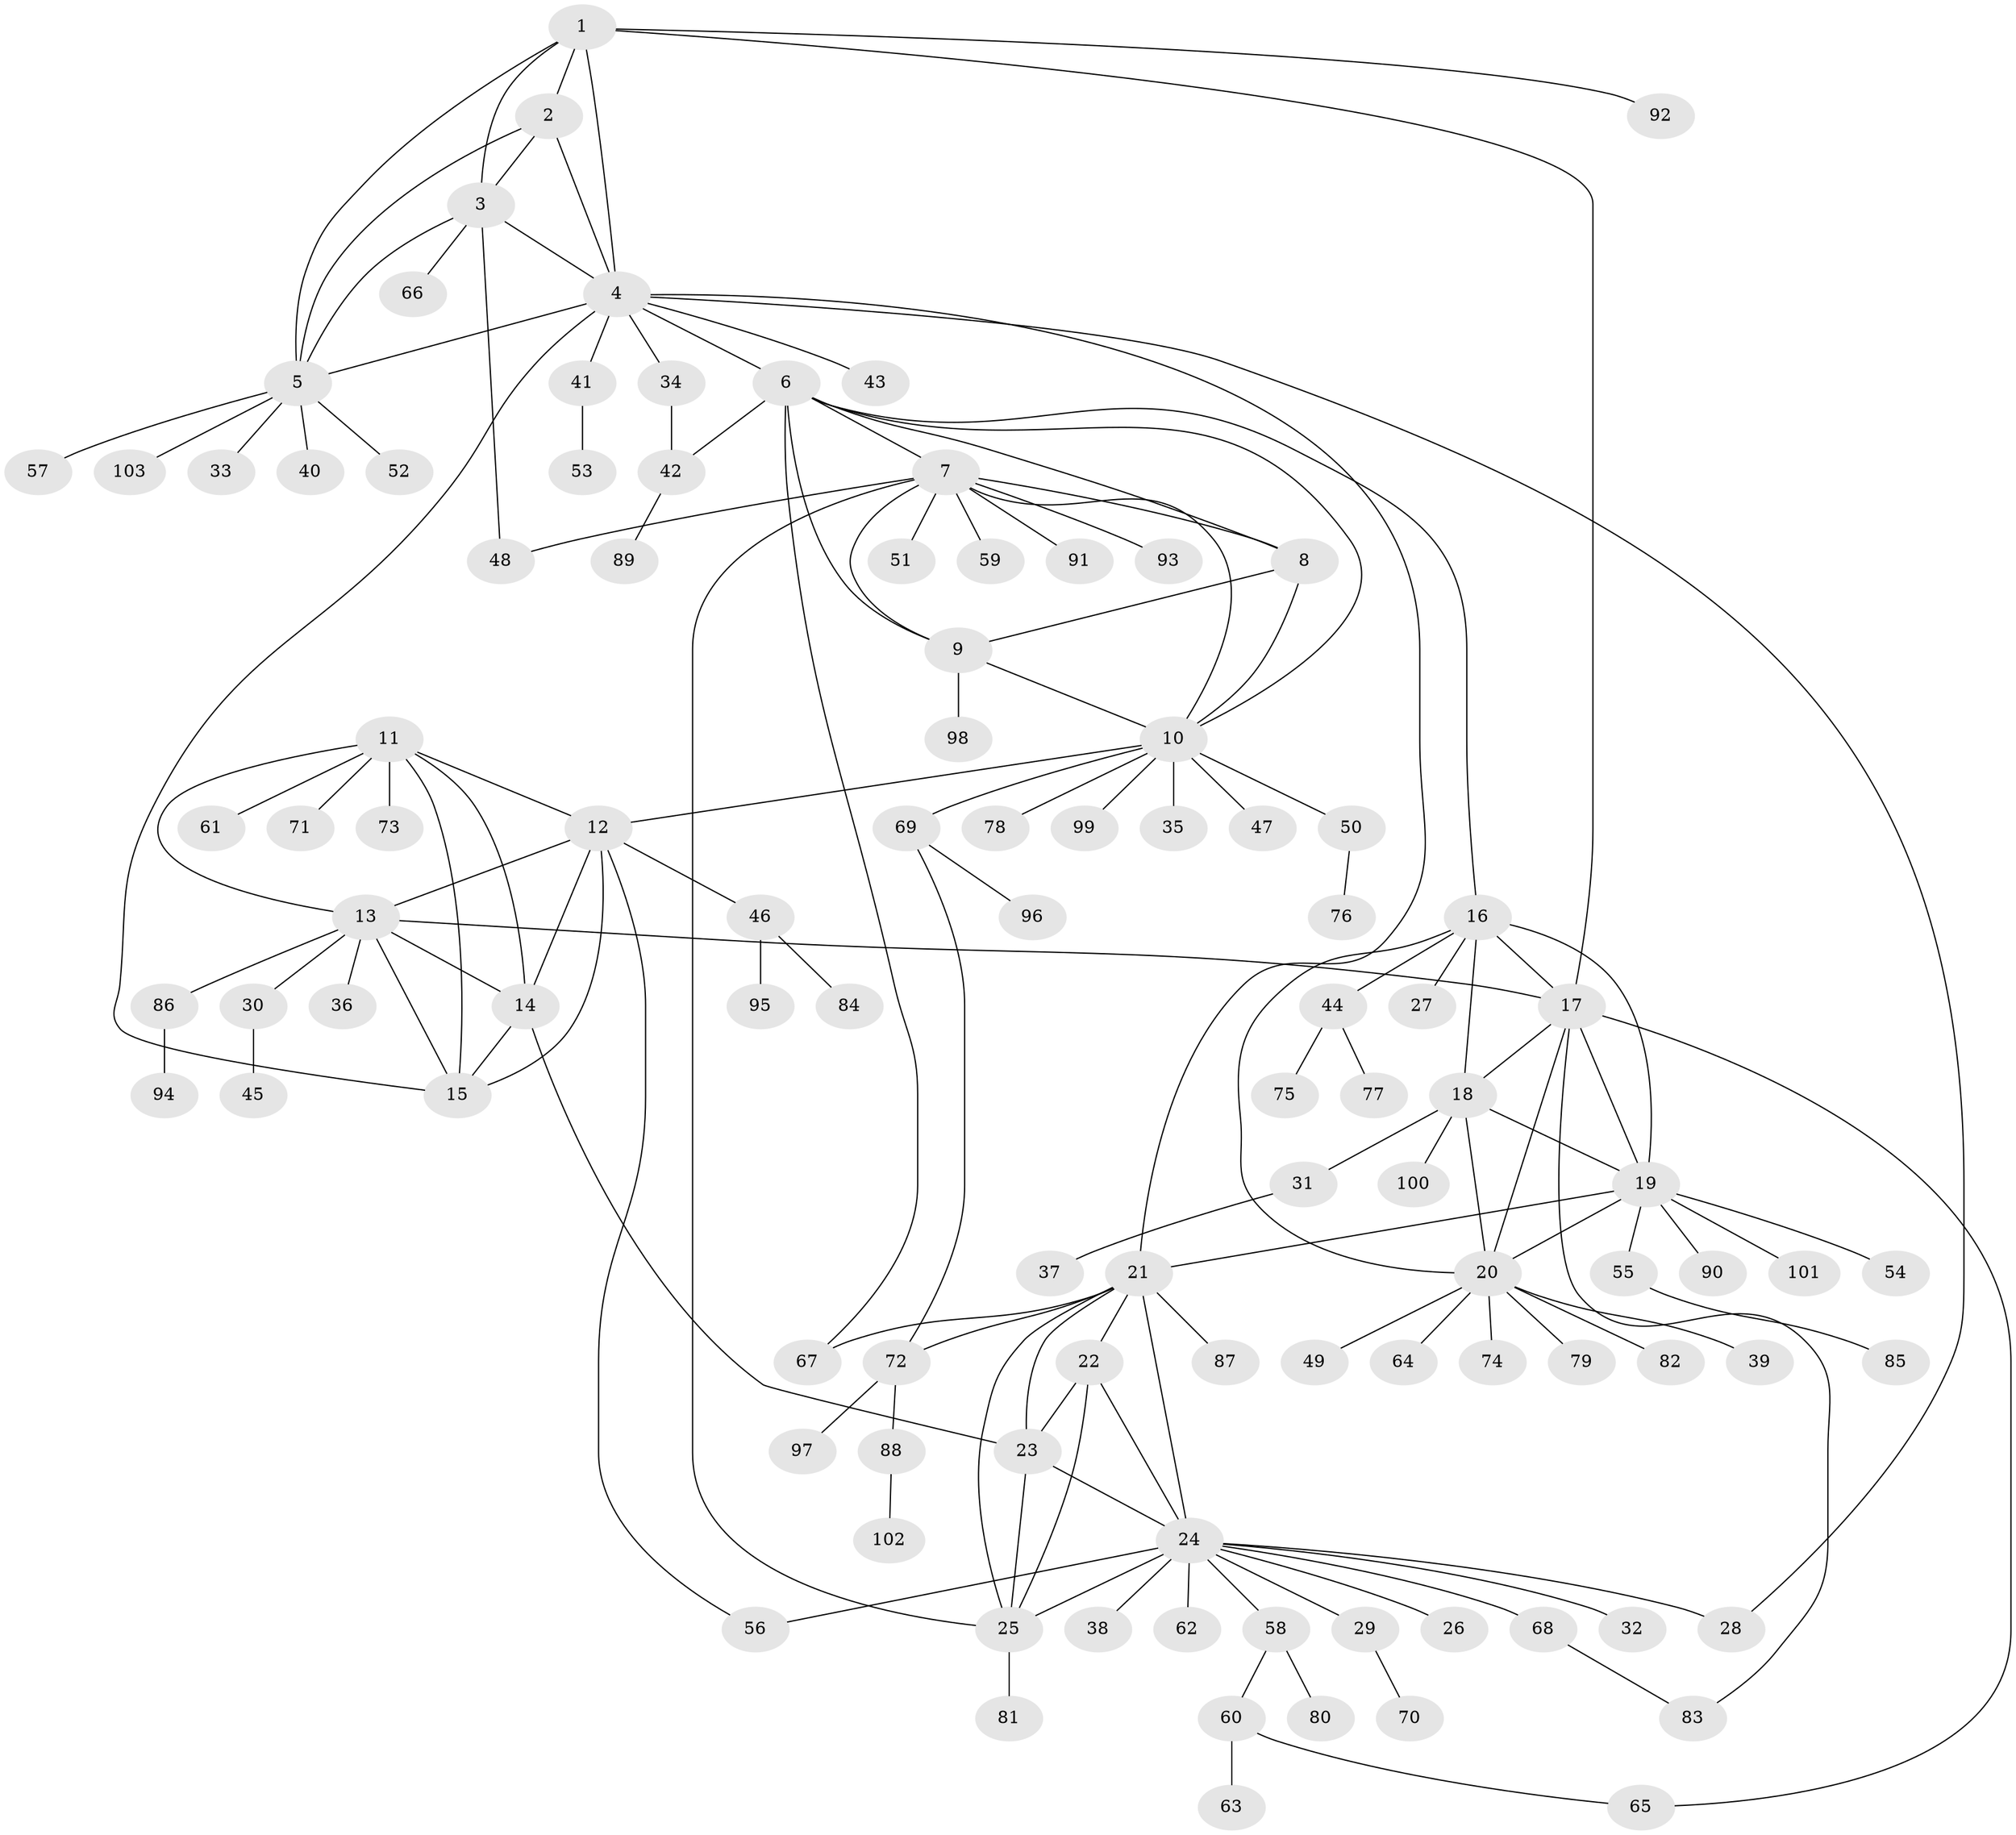 // Generated by graph-tools (version 1.1) at 2025/11/02/27/25 16:11:31]
// undirected, 103 vertices, 146 edges
graph export_dot {
graph [start="1"]
  node [color=gray90,style=filled];
  1;
  2;
  3;
  4;
  5;
  6;
  7;
  8;
  9;
  10;
  11;
  12;
  13;
  14;
  15;
  16;
  17;
  18;
  19;
  20;
  21;
  22;
  23;
  24;
  25;
  26;
  27;
  28;
  29;
  30;
  31;
  32;
  33;
  34;
  35;
  36;
  37;
  38;
  39;
  40;
  41;
  42;
  43;
  44;
  45;
  46;
  47;
  48;
  49;
  50;
  51;
  52;
  53;
  54;
  55;
  56;
  57;
  58;
  59;
  60;
  61;
  62;
  63;
  64;
  65;
  66;
  67;
  68;
  69;
  70;
  71;
  72;
  73;
  74;
  75;
  76;
  77;
  78;
  79;
  80;
  81;
  82;
  83;
  84;
  85;
  86;
  87;
  88;
  89;
  90;
  91;
  92;
  93;
  94;
  95;
  96;
  97;
  98;
  99;
  100;
  101;
  102;
  103;
  1 -- 2;
  1 -- 3;
  1 -- 4;
  1 -- 5;
  1 -- 17;
  1 -- 92;
  2 -- 3;
  2 -- 4;
  2 -- 5;
  3 -- 4;
  3 -- 5;
  3 -- 48;
  3 -- 66;
  4 -- 5;
  4 -- 6;
  4 -- 15;
  4 -- 21;
  4 -- 28;
  4 -- 34;
  4 -- 41;
  4 -- 43;
  5 -- 33;
  5 -- 40;
  5 -- 52;
  5 -- 57;
  5 -- 103;
  6 -- 7;
  6 -- 8;
  6 -- 9;
  6 -- 10;
  6 -- 16;
  6 -- 42;
  6 -- 67;
  7 -- 8;
  7 -- 9;
  7 -- 10;
  7 -- 25;
  7 -- 48;
  7 -- 51;
  7 -- 59;
  7 -- 91;
  7 -- 93;
  8 -- 9;
  8 -- 10;
  9 -- 10;
  9 -- 98;
  10 -- 12;
  10 -- 35;
  10 -- 47;
  10 -- 50;
  10 -- 69;
  10 -- 78;
  10 -- 99;
  11 -- 12;
  11 -- 13;
  11 -- 14;
  11 -- 15;
  11 -- 61;
  11 -- 71;
  11 -- 73;
  12 -- 13;
  12 -- 14;
  12 -- 15;
  12 -- 46;
  12 -- 56;
  13 -- 14;
  13 -- 15;
  13 -- 17;
  13 -- 30;
  13 -- 36;
  13 -- 86;
  14 -- 15;
  14 -- 23;
  16 -- 17;
  16 -- 18;
  16 -- 19;
  16 -- 20;
  16 -- 27;
  16 -- 44;
  17 -- 18;
  17 -- 19;
  17 -- 20;
  17 -- 65;
  17 -- 83;
  18 -- 19;
  18 -- 20;
  18 -- 31;
  18 -- 100;
  19 -- 20;
  19 -- 21;
  19 -- 54;
  19 -- 55;
  19 -- 90;
  19 -- 101;
  20 -- 39;
  20 -- 49;
  20 -- 64;
  20 -- 74;
  20 -- 79;
  20 -- 82;
  21 -- 22;
  21 -- 23;
  21 -- 24;
  21 -- 25;
  21 -- 67;
  21 -- 72;
  21 -- 87;
  22 -- 23;
  22 -- 24;
  22 -- 25;
  23 -- 24;
  23 -- 25;
  24 -- 25;
  24 -- 26;
  24 -- 28;
  24 -- 29;
  24 -- 32;
  24 -- 38;
  24 -- 56;
  24 -- 58;
  24 -- 62;
  24 -- 68;
  25 -- 81;
  29 -- 70;
  30 -- 45;
  31 -- 37;
  34 -- 42;
  41 -- 53;
  42 -- 89;
  44 -- 75;
  44 -- 77;
  46 -- 84;
  46 -- 95;
  50 -- 76;
  55 -- 85;
  58 -- 60;
  58 -- 80;
  60 -- 63;
  60 -- 65;
  68 -- 83;
  69 -- 72;
  69 -- 96;
  72 -- 88;
  72 -- 97;
  86 -- 94;
  88 -- 102;
}
